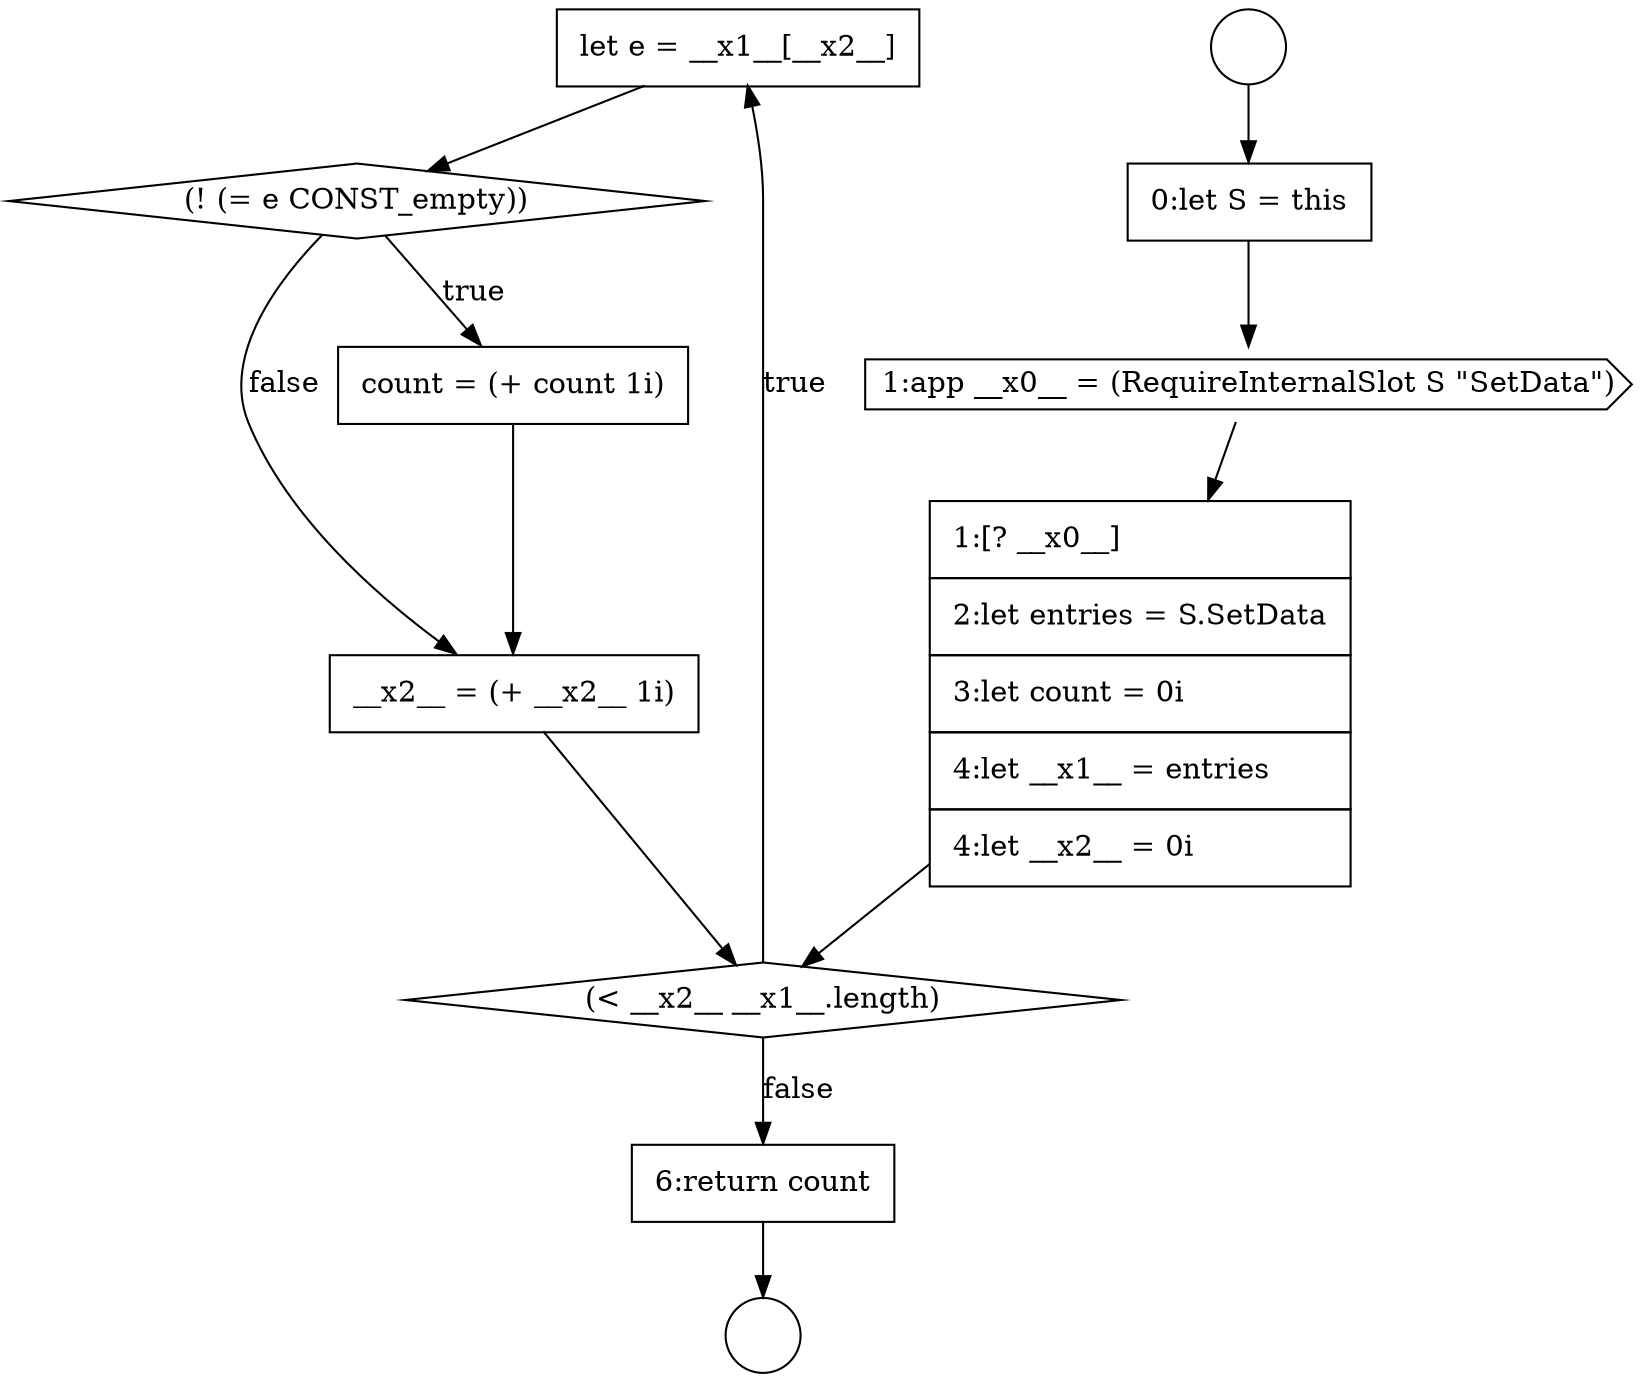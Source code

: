 digraph {
  node17270 [shape=none, margin=0, label=<<font color="black">
    <table border="0" cellborder="1" cellspacing="0" cellpadding="10">
      <tr><td align="left">let e = __x1__[__x2__]</td></tr>
    </table>
  </font>> color="black" fillcolor="white" style=filled]
  node17266 [shape=none, margin=0, label=<<font color="black">
    <table border="0" cellborder="1" cellspacing="0" cellpadding="10">
      <tr><td align="left">0:let S = this</td></tr>
    </table>
  </font>> color="black" fillcolor="white" style=filled]
  node17267 [shape=cds, label=<<font color="black">1:app __x0__ = (RequireInternalSlot S &quot;SetData&quot;)</font>> color="black" fillcolor="white" style=filled]
  node17271 [shape=diamond, label=<<font color="black">(! (= e CONST_empty))</font>> color="black" fillcolor="white" style=filled]
  node17273 [shape=none, margin=0, label=<<font color="black">
    <table border="0" cellborder="1" cellspacing="0" cellpadding="10">
      <tr><td align="left">__x2__ = (+ __x2__ 1i)</td></tr>
    </table>
  </font>> color="black" fillcolor="white" style=filled]
  node17268 [shape=none, margin=0, label=<<font color="black">
    <table border="0" cellborder="1" cellspacing="0" cellpadding="10">
      <tr><td align="left">1:[? __x0__]</td></tr>
      <tr><td align="left">2:let entries = S.SetData</td></tr>
      <tr><td align="left">3:let count = 0i</td></tr>
      <tr><td align="left">4:let __x1__ = entries</td></tr>
      <tr><td align="left">4:let __x2__ = 0i</td></tr>
    </table>
  </font>> color="black" fillcolor="white" style=filled]
  node17272 [shape=none, margin=0, label=<<font color="black">
    <table border="0" cellborder="1" cellspacing="0" cellpadding="10">
      <tr><td align="left">count = (+ count 1i)</td></tr>
    </table>
  </font>> color="black" fillcolor="white" style=filled]
  node17269 [shape=diamond, label=<<font color="black">(&lt; __x2__ __x1__.length)</font>> color="black" fillcolor="white" style=filled]
  node17265 [shape=circle label=" " color="black" fillcolor="white" style=filled]
  node17274 [shape=none, margin=0, label=<<font color="black">
    <table border="0" cellborder="1" cellspacing="0" cellpadding="10">
      <tr><td align="left">6:return count</td></tr>
    </table>
  </font>> color="black" fillcolor="white" style=filled]
  node17264 [shape=circle label=" " color="black" fillcolor="white" style=filled]
  node17269 -> node17270 [label=<<font color="black">true</font>> color="black"]
  node17269 -> node17274 [label=<<font color="black">false</font>> color="black"]
  node17270 -> node17271 [ color="black"]
  node17274 -> node17265 [ color="black"]
  node17273 -> node17269 [ color="black"]
  node17268 -> node17269 [ color="black"]
  node17266 -> node17267 [ color="black"]
  node17271 -> node17272 [label=<<font color="black">true</font>> color="black"]
  node17271 -> node17273 [label=<<font color="black">false</font>> color="black"]
  node17267 -> node17268 [ color="black"]
  node17264 -> node17266 [ color="black"]
  node17272 -> node17273 [ color="black"]
}
